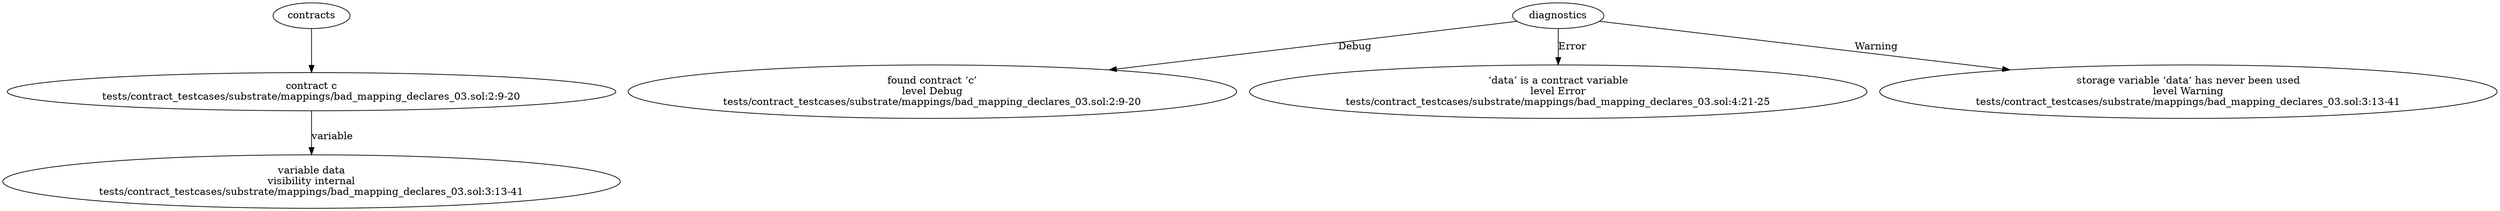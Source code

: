 strict digraph "tests/contract_testcases/substrate/mappings/bad_mapping_declares_03.sol" {
	contract [label="contract c\ntests/contract_testcases/substrate/mappings/bad_mapping_declares_03.sol:2:9-20"]
	var [label="variable data\nvisibility internal\ntests/contract_testcases/substrate/mappings/bad_mapping_declares_03.sol:3:13-41"]
	diagnostic [label="found contract ‘c’\nlevel Debug\ntests/contract_testcases/substrate/mappings/bad_mapping_declares_03.sol:2:9-20"]
	diagnostic_6 [label="‘data’ is a contract variable\nlevel Error\ntests/contract_testcases/substrate/mappings/bad_mapping_declares_03.sol:4:21-25"]
	diagnostic_7 [label="storage variable ‘data‘ has never been used\nlevel Warning\ntests/contract_testcases/substrate/mappings/bad_mapping_declares_03.sol:3:13-41"]
	contracts -> contract
	contract -> var [label="variable"]
	diagnostics -> diagnostic [label="Debug"]
	diagnostics -> diagnostic_6 [label="Error"]
	diagnostics -> diagnostic_7 [label="Warning"]
}

